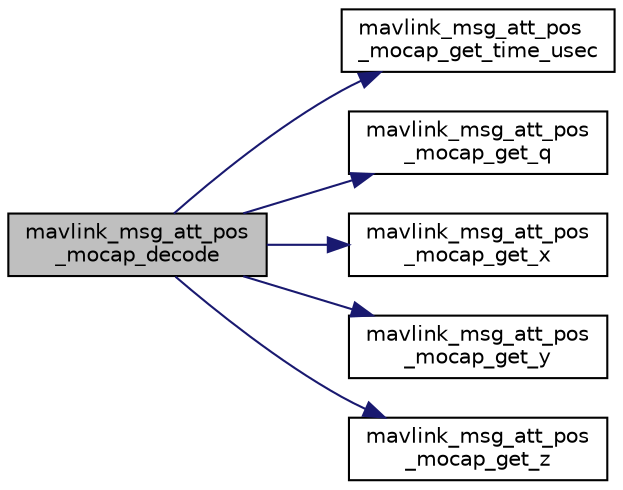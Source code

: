 digraph "mavlink_msg_att_pos_mocap_decode"
{
 // INTERACTIVE_SVG=YES
  edge [fontname="Helvetica",fontsize="10",labelfontname="Helvetica",labelfontsize="10"];
  node [fontname="Helvetica",fontsize="10",shape=record];
  rankdir="LR";
  Node1 [label="mavlink_msg_att_pos\l_mocap_decode",height=0.2,width=0.4,color="black", fillcolor="grey75", style="filled" fontcolor="black"];
  Node1 -> Node2 [color="midnightblue",fontsize="10",style="solid",fontname="Helvetica"];
  Node2 [label="mavlink_msg_att_pos\l_mocap_get_time_usec",height=0.2,width=0.4,color="black", fillcolor="white", style="filled",URL="$mavlink__msg__att__pos__mocap_8h.html#aa1840531d46fd52135ab05771fd58d16",tooltip="Send a att_pos_mocap message. "];
  Node1 -> Node3 [color="midnightblue",fontsize="10",style="solid",fontname="Helvetica"];
  Node3 [label="mavlink_msg_att_pos\l_mocap_get_q",height=0.2,width=0.4,color="black", fillcolor="white", style="filled",URL="$mavlink__msg__att__pos__mocap_8h.html#a12e80a64e9da2bcb666b7d8be3ab63cb",tooltip="Get field q from att_pos_mocap message. "];
  Node1 -> Node4 [color="midnightblue",fontsize="10",style="solid",fontname="Helvetica"];
  Node4 [label="mavlink_msg_att_pos\l_mocap_get_x",height=0.2,width=0.4,color="black", fillcolor="white", style="filled",URL="$mavlink__msg__att__pos__mocap_8h.html#a609a4a6ab4818758902c02c68958af37",tooltip="Get field x from att_pos_mocap message. "];
  Node1 -> Node5 [color="midnightblue",fontsize="10",style="solid",fontname="Helvetica"];
  Node5 [label="mavlink_msg_att_pos\l_mocap_get_y",height=0.2,width=0.4,color="black", fillcolor="white", style="filled",URL="$mavlink__msg__att__pos__mocap_8h.html#ac878e897b7c4ae6dbf452f675cb50fd2",tooltip="Get field y from att_pos_mocap message. "];
  Node1 -> Node6 [color="midnightblue",fontsize="10",style="solid",fontname="Helvetica"];
  Node6 [label="mavlink_msg_att_pos\l_mocap_get_z",height=0.2,width=0.4,color="black", fillcolor="white", style="filled",URL="$mavlink__msg__att__pos__mocap_8h.html#a5f961d5ab536c6dcb151e9e4c92986f7",tooltip="Get field z from att_pos_mocap message. "];
}
